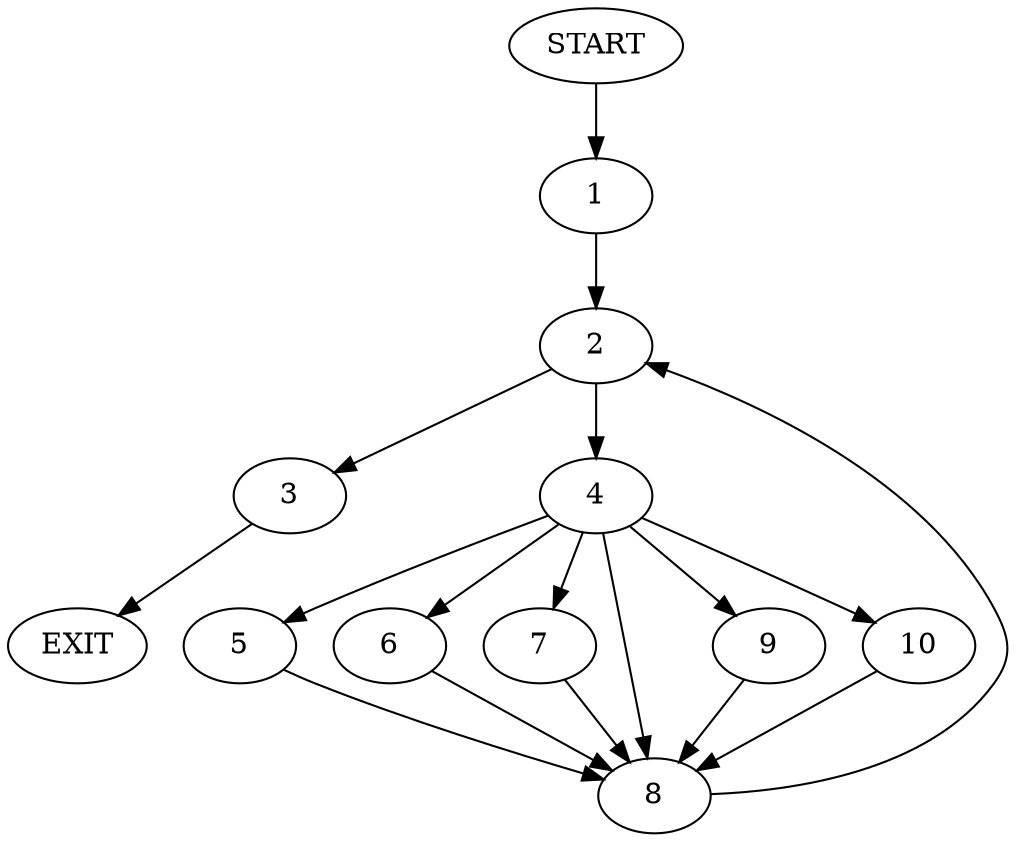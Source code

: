 digraph {
0 [label="START"]
11 [label="EXIT"]
0 -> 1
1 -> 2
2 -> 3
2 -> 4
3 -> 11
4 -> 5
4 -> 6
4 -> 7
4 -> 8
4 -> 9
4 -> 10
7 -> 8
5 -> 8
8 -> 2
9 -> 8
10 -> 8
6 -> 8
}
